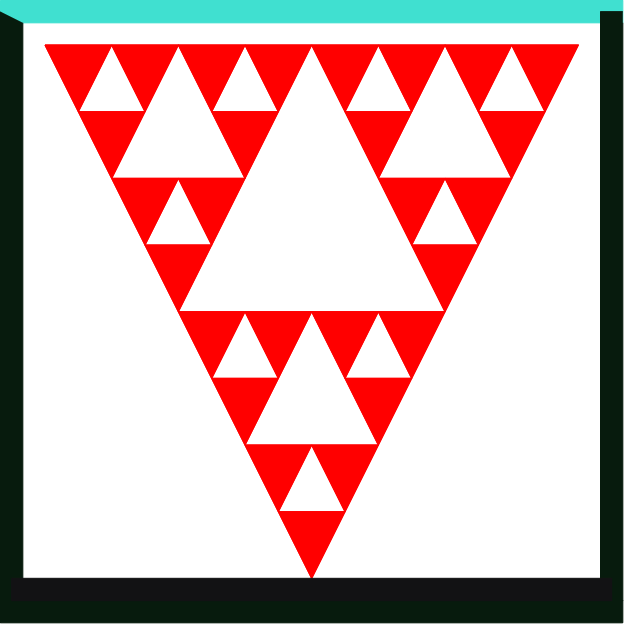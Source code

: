 <?xml version="1.0"?>
<!DOCTYPE ipe SYSTEM "ipe.dtd">
<ipe version="70107" creator="Ipe 7.2.2">
<info created="D:20170401114220" modified="D:20170402022421"/>
<ipestyle name="basic">
<symbol name="arrow/arc(spx)">
<path stroke="sym-stroke" fill="sym-stroke" pen="sym-pen">
0 0 m
-1 0.333 l
-1 -0.333 l
h
</path>
</symbol>
<symbol name="arrow/farc(spx)">
<path stroke="sym-stroke" fill="white" pen="sym-pen">
0 0 m
-1 0.333 l
-1 -0.333 l
h
</path>
</symbol>
<symbol name="arrow/ptarc(spx)">
<path stroke="sym-stroke" fill="sym-stroke" pen="sym-pen">
0 0 m
-1 0.333 l
-0.8 0 l
-1 -0.333 l
h
</path>
</symbol>
<symbol name="arrow/fptarc(spx)">
<path stroke="sym-stroke" fill="white" pen="sym-pen">
0 0 m
-1 0.333 l
-0.8 0 l
-1 -0.333 l
h
</path>
</symbol>
<symbol name="mark/circle(sx)" transformations="translations">
<path fill="sym-stroke">
0.6 0 0 0.6 0 0 e
0.4 0 0 0.4 0 0 e
</path>
</symbol>
<symbol name="mark/disk(sx)" transformations="translations">
<path fill="sym-stroke">
0.6 0 0 0.6 0 0 e
</path>
</symbol>
<symbol name="mark/fdisk(sfx)" transformations="translations">
<group>
<path fill="sym-fill">
0.5 0 0 0.5 0 0 e
</path>
<path fill="sym-stroke" fillrule="eofill">
0.6 0 0 0.6 0 0 e
0.4 0 0 0.4 0 0 e
</path>
</group>
</symbol>
<symbol name="mark/box(sx)" transformations="translations">
<path fill="sym-stroke" fillrule="eofill">
-0.6 -0.6 m
0.6 -0.6 l
0.6 0.6 l
-0.6 0.6 l
h
-0.4 -0.4 m
0.4 -0.4 l
0.4 0.4 l
-0.4 0.4 l
h
</path>
</symbol>
<symbol name="mark/square(sx)" transformations="translations">
<path fill="sym-stroke">
-0.6 -0.6 m
0.6 -0.6 l
0.6 0.6 l
-0.6 0.6 l
h
</path>
</symbol>
<symbol name="mark/fsquare(sfx)" transformations="translations">
<group>
<path fill="sym-fill">
-0.5 -0.5 m
0.5 -0.5 l
0.5 0.5 l
-0.5 0.5 l
h
</path>
<path fill="sym-stroke" fillrule="eofill">
-0.6 -0.6 m
0.6 -0.6 l
0.6 0.6 l
-0.6 0.6 l
h
-0.4 -0.4 m
0.4 -0.4 l
0.4 0.4 l
-0.4 0.4 l
h
</path>
</group>
</symbol>
<symbol name="mark/cross(sx)" transformations="translations">
<group>
<path fill="sym-stroke">
-0.43 -0.57 m
0.57 0.43 l
0.43 0.57 l
-0.57 -0.43 l
h
</path>
<path fill="sym-stroke">
-0.43 0.57 m
0.57 -0.43 l
0.43 -0.57 l
-0.57 0.43 l
h
</path>
</group>
</symbol>
<symbol name="arrow/fnormal(spx)">
<path stroke="sym-stroke" fill="white" pen="sym-pen">
0 0 m
-1 0.333 l
-1 -0.333 l
h
</path>
</symbol>
<symbol name="arrow/pointed(spx)">
<path stroke="sym-stroke" fill="sym-stroke" pen="sym-pen">
0 0 m
-1 0.333 l
-0.8 0 l
-1 -0.333 l
h
</path>
</symbol>
<symbol name="arrow/fpointed(spx)">
<path stroke="sym-stroke" fill="white" pen="sym-pen">
0 0 m
-1 0.333 l
-0.8 0 l
-1 -0.333 l
h
</path>
</symbol>
<symbol name="arrow/linear(spx)">
<path stroke="sym-stroke" pen="sym-pen">
-1 0.333 m
0 0 l
-1 -0.333 l
</path>
</symbol>
<symbol name="arrow/fdouble(spx)">
<path stroke="sym-stroke" fill="white" pen="sym-pen">
0 0 m
-1 0.333 l
-1 -0.333 l
h
-1 0 m
-2 0.333 l
-2 -0.333 l
h
</path>
</symbol>
<symbol name="arrow/double(spx)">
<path stroke="sym-stroke" fill="sym-stroke" pen="sym-pen">
0 0 m
-1 0.333 l
-1 -0.333 l
h
-1 0 m
-2 0.333 l
-2 -0.333 l
h
</path>
</symbol>
<pen name="heavier" value="0.8"/>
<pen name="fat" value="1.2"/>
<pen name="ultrafat" value="2"/>
<symbolsize name="large" value="5"/>
<symbolsize name="small" value="2"/>
<symbolsize name="tiny" value="1.1"/>
<arrowsize name="large" value="10"/>
<arrowsize name="small" value="5"/>
<arrowsize name="tiny" value="3"/>
<color name="red" value="1 0 0"/>
<color name="green" value="0 1 0"/>
<color name="blue" value="0 0 1"/>
<color name="yellow" value="1 1 0"/>
<color name="orange" value="1 0.647 0"/>
<color name="gold" value="1 0.843 0"/>
<color name="purple" value="0.627 0.125 0.941"/>
<color name="gray" value="0.745"/>
<color name="brown" value="0.647 0.165 0.165"/>
<color name="navy" value="0 0 0.502"/>
<color name="pink" value="1 0.753 0.796"/>
<color name="seagreen" value="0.18 0.545 0.341"/>
<color name="turquoise" value="0.251 0.878 0.816"/>
<color name="violet" value="0.933 0.51 0.933"/>
<color name="darkblue" value="0 0 0.545"/>
<color name="darkcyan" value="0 0.545 0.545"/>
<color name="darkgray" value="0.663"/>
<color name="darkgreen" value="0 0.392 0"/>
<color name="darkmagenta" value="0.545 0 0.545"/>
<color name="darkorange" value="1 0.549 0"/>
<color name="darkred" value="0.545 0 0"/>
<color name="lightblue" value="0.678 0.847 0.902"/>
<color name="lightcyan" value="0.878 1 1"/>
<color name="lightgray" value="0.827"/>
<color name="lightgreen" value="0.565 0.933 0.565"/>
<color name="lightyellow" value="1 1 0.878"/>
<dashstyle name="dashed" value="[4] 0"/>
<dashstyle name="dotted" value="[1 3] 0"/>
<dashstyle name="dash dotted" value="[4 2 1 2] 0"/>
<dashstyle name="dash dot dotted" value="[4 2 1 2 1 2] 0"/>
<textsize name="large" value="\large"/>
<textsize name="Large" value="\Large"/>
<textsize name="LARGE" value="\LARGE"/>
<textsize name="huge" value="\huge"/>
<textsize name="Huge" value="\Huge"/>
<textsize name="small" value="\small"/>
<textsize name="footnote" value="\footnotesize"/>
<textsize name="tiny" value="\tiny"/>
<textstyle name="center" begin="\begin{center}" end="\end{center}"/>
<textstyle name="itemize" begin="\begin{itemize}" end="\end{itemize}"/>
<textstyle name="item" begin="\begin{itemize}\item{}" end="\end{itemize}"/>
<gridsize name="4 pts" value="4"/>
<gridsize name="8 pts (~3 mm)" value="8"/>
<gridsize name="16 pts (~6 mm)" value="16"/>
<gridsize name="32 pts (~12 mm)" value="32"/>
<gridsize name="10 pts (~3.5 mm)" value="10"/>
<gridsize name="20 pts (~7 mm)" value="20"/>
<gridsize name="14 pts (~5 mm)" value="14"/>
<gridsize name="28 pts (~10 mm)" value="28"/>
<gridsize name="56 pts (~20 mm)" value="56"/>
<anglesize name="90 deg" value="90"/>
<anglesize name="60 deg" value="60"/>
<anglesize name="45 deg" value="45"/>
<anglesize name="30 deg" value="30"/>
<anglesize name="22.5 deg" value="22.5"/>
<opacity name="10%" value="0.1"/>
<opacity name="30%" value="0.3"/>
<opacity name="50%" value="0.5"/>
<opacity name="75%" value="0.75"/>
<tiling name="falling" angle="-60" step="4" width="1"/>
<tiling name="rising" angle="30" step="4" width="1"/>
</ipestyle>
<page>
<layer name="alpha"/>
<view layers="alpha" active="alpha"/>
<path layer="alpha" stroke="red">
192 384 m
288 192 l
384 384 l
192 384 l
</path>
<path stroke="red">
288 384 m
240 288 l
336 288 l
288 384 l
</path>
<path stroke="red">
216 336 m
264 336 l
240 384 l
216 336 l
</path>
<path stroke="red">
312 336 m
360 336 l
336 384 l
312 336 l
</path>
<path stroke="red">
264 240 m
312 240 l
288 288 l
264 240 l
</path>
<path stroke="red">
216 384 m
204 360 l
228 360 l
216 384 l
</path>
<path matrix="1 0 0 1 48 0" stroke="red">
216 384 m
204 360 l
228 360 l
216 384 l
</path>
<path matrix="1 0 0 1 96 0" stroke="red">
216 384 m
204 360 l
228 360 l
216 384 l
</path>
<path matrix="1 0 0 1 144 0" stroke="red">
216 384 m
204 360 l
228 360 l
216 384 l
</path>
<path matrix="1 0 0 1 120 -48" stroke="red">
216 384 m
204 360 l
228 360 l
216 384 l
</path>
<path matrix="1 0 0 1 24 -48" stroke="red">
216 384 m
204 360 l
228 360 l
216 384 l
</path>
<path matrix="1 0 0 1 48 -96" stroke="red">
216 384 m
204 360 l
228 360 l
216 384 l
</path>
<path matrix="1 0 0 1 96 -96" stroke="red">
216 384 m
204 360 l
228 360 l
216 384 l
</path>
<path matrix="1 0 0 1 72 -144" stroke="red">
216 384 m
204 360 l
228 360 l
216 384 l
</path>
<path stroke="red" fill="red">
276 216 m
300 216 l
288 192 l
276 216 l
</path>
<path matrix="1 0 0 1 12 24" stroke="red" fill="red">
276 216 m
300 216 l
288 192 l
276 216 l
</path>
<path matrix="1 0 0 1 24 48" stroke="red" fill="red">
276 216 m
300 216 l
288 192 l
276 216 l
</path>
<path matrix="1 0 0 1 36 72" stroke="red" fill="red">
276 216 m
300 216 l
288 192 l
276 216 l
</path>
<path matrix="1 0 0 1 48 96" stroke="red" fill="red">
276 216 m
300 216 l
288 192 l
276 216 l
</path>
<path matrix="1 0 0 1 60 120" stroke="red" fill="red">
276 216 m
300 216 l
288 192 l
276 216 l
</path>
<path matrix="1 0 0 1 72 144" stroke="red" fill="red">
276 216 m
300 216 l
288 192 l
276 216 l
</path>
<path matrix="1 0 0 1 36 120" stroke="red" fill="red">
276 216 m
300 216 l
288 192 l
276 216 l
</path>
<path matrix="1 0 0 1 12 72" stroke="red" fill="red">
276 216 m
300 216 l
288 192 l
276 216 l
</path>
<path matrix="1 0 0 1 -24 48" stroke="red" fill="red">
276 216 m
300 216 l
288 192 l
276 216 l
</path>
<path matrix="1 0 0 1 -12 24" stroke="red" fill="red">
276 216 m
300 216 l
288 192 l
276 216 l
</path>
<path matrix="1 0 0 1 -12 72" stroke="red" fill="red">
276 216 m
300 216 l
288 192 l
276 216 l
</path>
<path matrix="1 0 0 1 -36 72" stroke="red" fill="red">
276 216 m
300 216 l
288 192 l
276 216 l
</path>
<path matrix="1 0 0 1 -36 120" stroke="red" fill="red">
276 216 m
300 216 l
288 192 l
276 216 l
</path>
<path matrix="1 0 0 1 -48 96" stroke="red" fill="red">
276 216 m
300 216 l
288 192 l
276 216 l
</path>
<path matrix="1 0 0 1 -60 120" stroke="red" fill="red">
276 216 m
300 216 l
288 192 l
276 216 l
</path>
<path matrix="1 0 0 1 -72 144" stroke="red" fill="red">
276 216 m
300 216 l
288 192 l
276 216 l
</path>
<path matrix="1 0 0 1 -84 168" stroke="red" fill="red">
276 216 m
300 216 l
288 192 l
276 216 l
</path>
<path matrix="1 0 0 1 -60 168" stroke="red" fill="red">
276 216 m
300 216 l
288 192 l
276 216 l
</path>
<path matrix="1 0 0 1 -36 168" stroke="red" fill="red">
276 216 m
300 216 l
288 192 l
276 216 l
</path>
<path matrix="1 0 0 1 -12 168" stroke="red" fill="red">
276 216 m
300 216 l
288 192 l
276 216 l
</path>
<path matrix="1 0 0 1 12 168" stroke="red" fill="red">
276 216 m
300 216 l
288 192 l
276 216 l
</path>
<path matrix="1 0 0 1 36 168" stroke="red" fill="red">
276 216 m
300 216 l
288 192 l
276 216 l
</path>
<path matrix="1 0 0 1 24 144" stroke="red" fill="red">
276 216 m
300 216 l
288 192 l
276 216 l
</path>
<path matrix="1 0 0 1 -24 144" stroke="red" fill="red">
276 216 m
300 216 l
288 192 l
276 216 l
</path>
<path matrix="1 0 0 1 60 168" stroke="red" fill="red">
276 216 m
300 216 l
288 192 l
276 216 l
</path>
<path matrix="1 0 0 1 84 168" stroke="red" fill="red">
276 216 m
300 216 l
288 192 l
276 216 l
</path>
<path stroke="turquoise" fill="turquoise">
176 392 m
400 392 l
400 400 l
176 400 l
176 392 l
176 392 l
</path>
<path stroke="0.031 0.106 0.052" fill="0.031 0.106 0.052">
184 392 m
184 184 l
176 184 l
176 396 l
</path>
<path stroke="0.031 0.106 0.052" fill="0.031 0.106 0.052">
400 392 m
400 184 l
392 184 l
392 396 l
400 396 l
400 396 l
</path>
<path stroke="0.031 0.106 0.052" fill="0.031 0.106 0.052">
400 176 m
176 176 l
176 188 l
180 184 l
396 184 l
400 184 l
400 176 l
</path>
<path stroke="0.071 0.071 0.08" fill="0.071 0.071 0.08">
184 192 m
396 192 l
396 184 l
180 184 l
180 192 l
184 192 l
184 192 l
</path>
</page>
</ipe>
